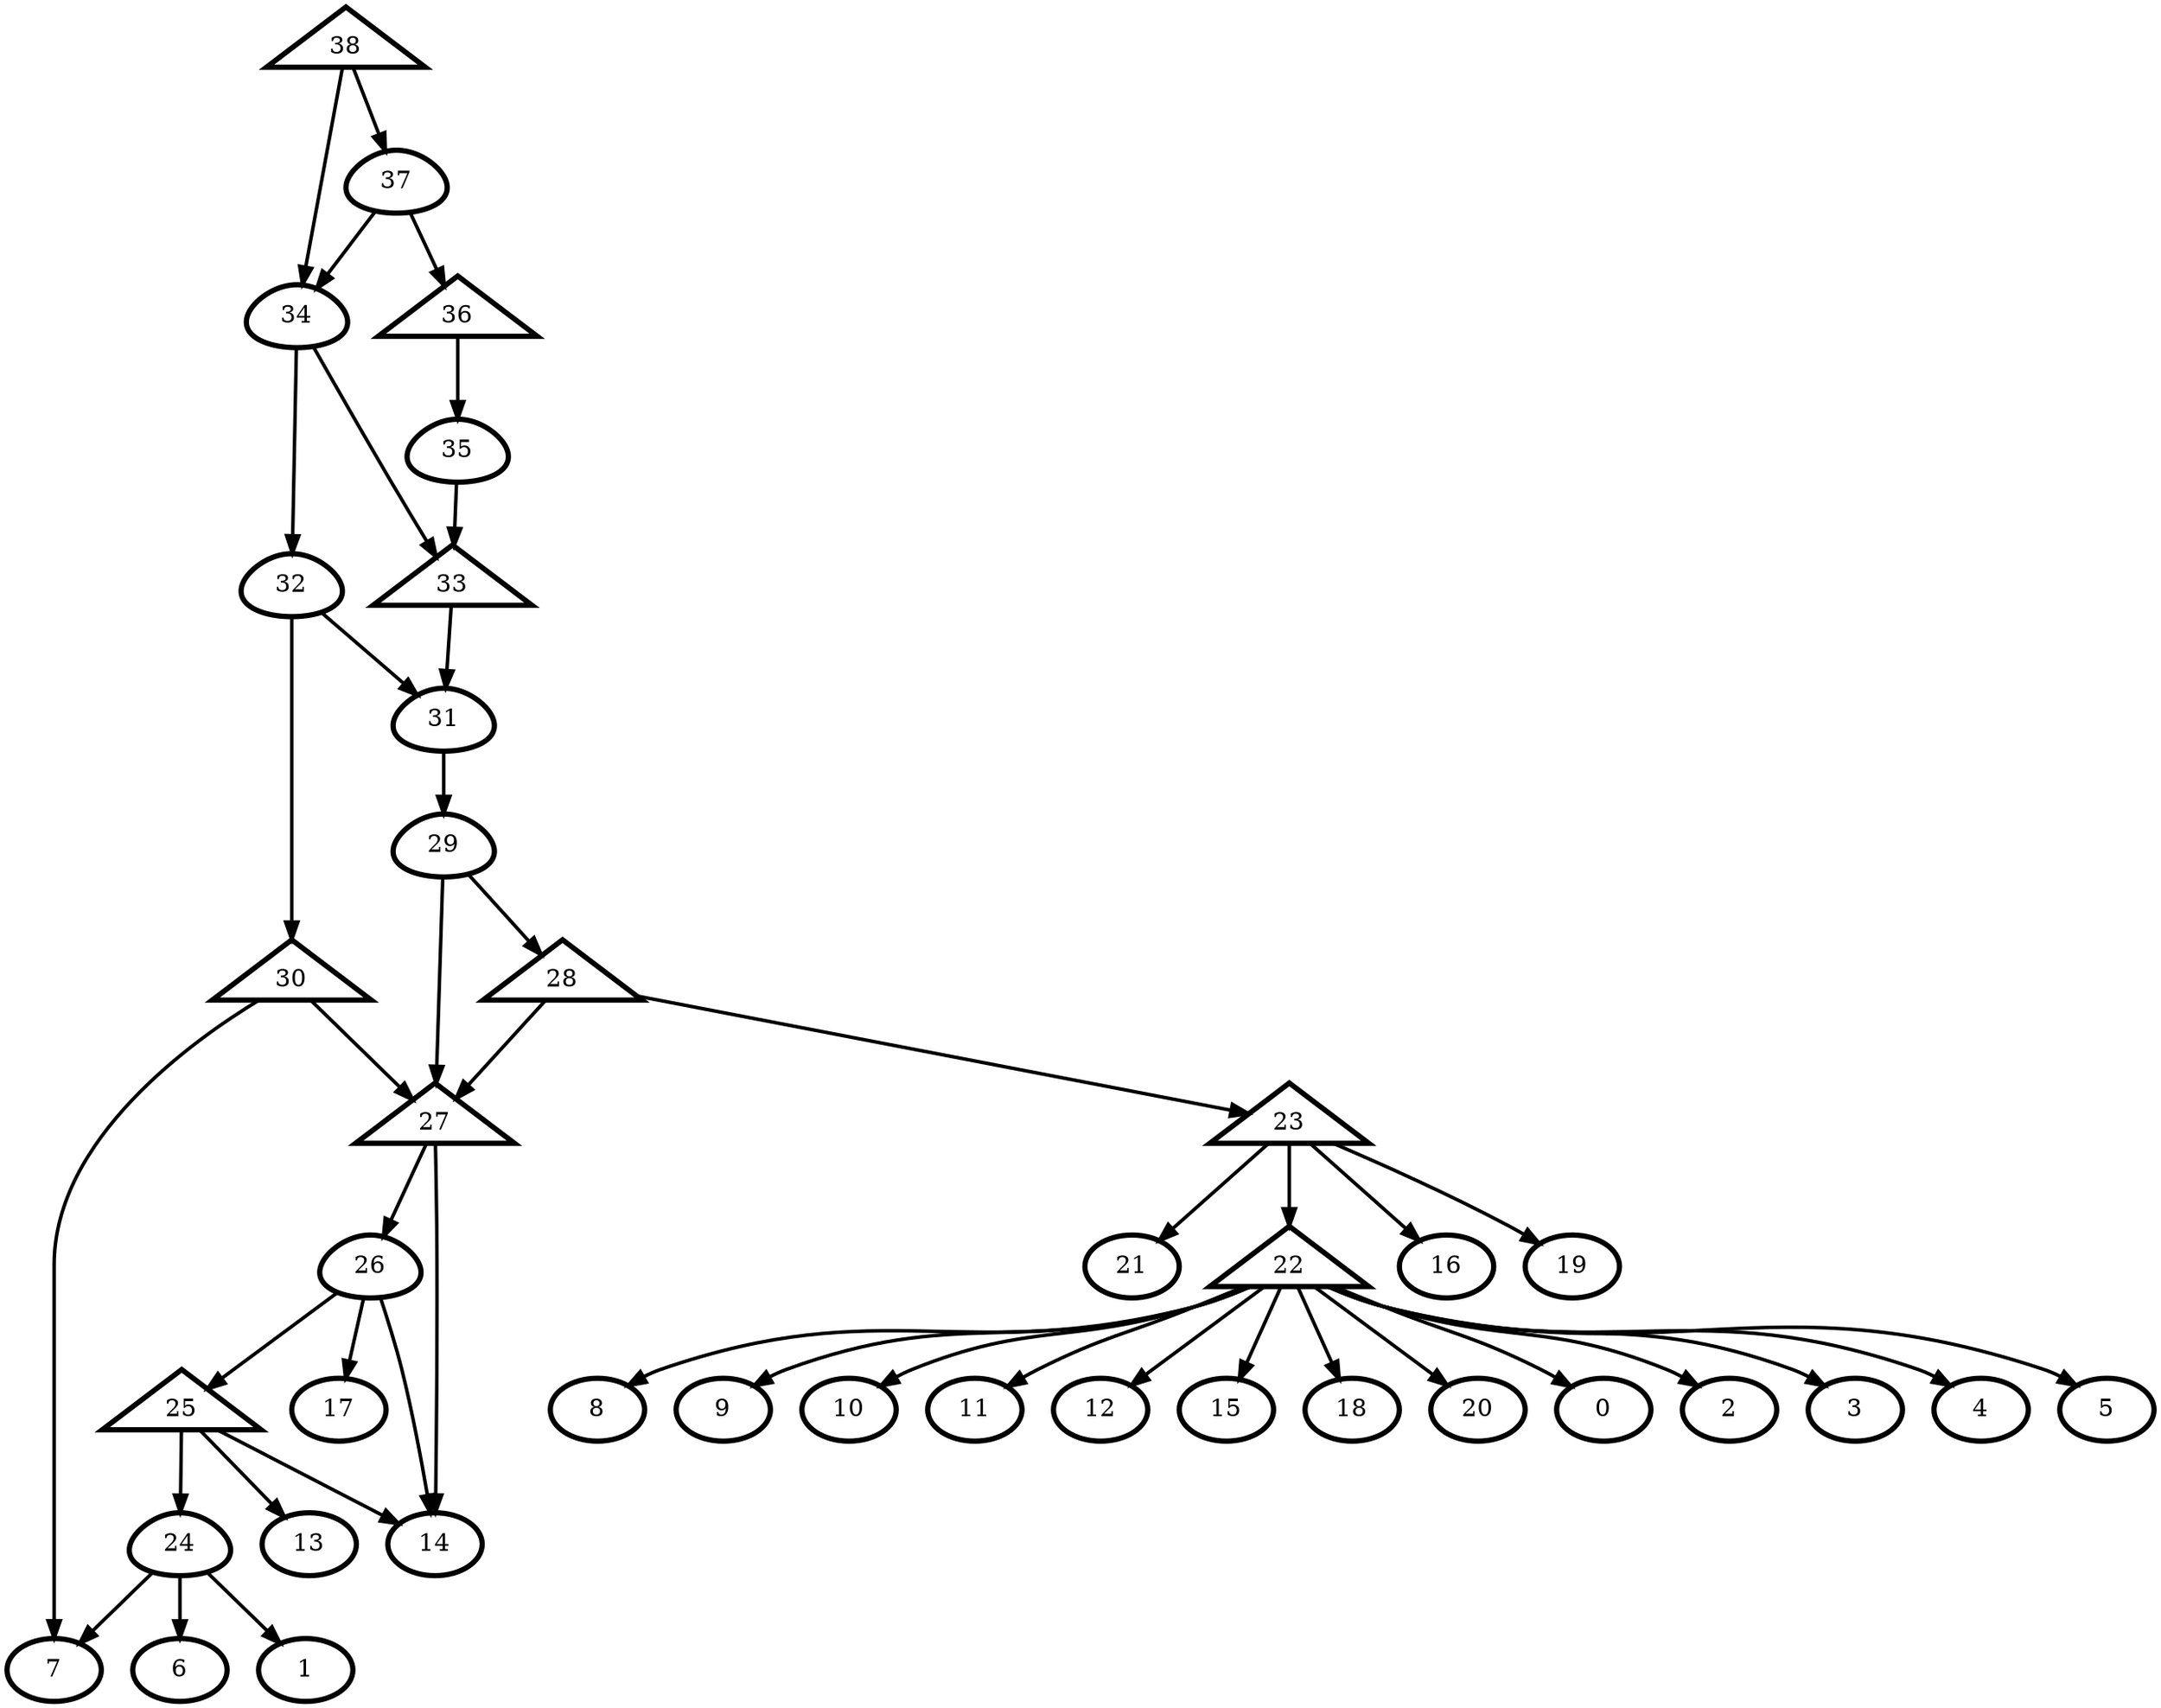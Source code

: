digraph G {
    0 [penwidth=3,label="0"]
    1 [penwidth=3,label="1"]
    2 [penwidth=3,label="2"]
    3 [penwidth=3,label="3"]
    4 [penwidth=3,label="4"]
    5 [penwidth=3,label="5"]
    6 [penwidth=3,label="6"]
    7 [penwidth=3,label="7"]
    8 [penwidth=3,label="8"]
    9 [penwidth=3,label="9"]
    10 [penwidth=3,label="10"]
    11 [penwidth=3,label="11"]
    12 [penwidth=3,label="12"]
    13 [penwidth=3,label="13"]
    14 [penwidth=3,label="14"]
    15 [penwidth=3,label="15"]
    16 [penwidth=3,label="16"]
    17 [penwidth=3,label="17"]
    18 [penwidth=3,label="18"]
    19 [penwidth=3,label="19"]
    20 [penwidth=3,label="20"]
    21 [penwidth=3,label="21"]
    22 [penwidth=3,label="24",shape = "egg"]
    23 [penwidth=3,label="26",shape = "egg"]
    24 [penwidth=3,label="29",shape = "egg"]
    25 [penwidth=3,label="31",shape = "egg"]
    26 [penwidth=3,label="32",shape = "egg"]
    27 [penwidth=3,label="34",shape = "egg"]
    28 [penwidth=3,label="35",shape = "egg"]
    29 [penwidth=3,label="37",shape = "egg"]
    30 [penwidth=3,label="22",shape = "triangle"]
    31 [penwidth=3,label="23",shape = "triangle"]
    32 [penwidth=3,label="25",shape = "triangle"]
    33 [penwidth=3,label="27",shape = "triangle"]
    34 [penwidth=3,label="28",shape = "triangle"]
    35 [penwidth=3,label="30",shape = "triangle"]
    36 [penwidth=3,label="33",shape = "triangle"]
    37 [penwidth=3,label="36",shape = "triangle"]
    38 [penwidth=3,label="38",shape = "triangle"]

    30 -> 9 [penwidth=2]
    30 -> 15 [penwidth=2]
    30 -> 2 [penwidth=2]
    30 -> 10 [penwidth=2]
    30 -> 18 [penwidth=2]
    30 -> 3 [penwidth=2]
    30 -> 12 [penwidth=2]
    30 -> 8 [penwidth=2]
    30 -> 11 [penwidth=2]
    30 -> 5 [penwidth=2]
    30 -> 20 [penwidth=2]
    30 -> 4 [penwidth=2]
    30 -> 0 [penwidth=2]
    31 -> 19 [penwidth=2]
    31 -> 16 [penwidth=2]
    31 -> 21 [penwidth=2]
    31 -> 30 [penwidth=2]
    22 -> 6 [penwidth=2]
    22 -> 7 [penwidth=2]
    22 -> 1 [penwidth=2]
    32 -> 13 [penwidth=2]
    32 -> 14 [penwidth=2]
    32 -> 22 [penwidth=2]
    23 -> 14 [penwidth=2]
    23 -> 32 [penwidth=2]
    23 -> 17 [penwidth=2]
    33 -> 23 [penwidth=2]
    33 -> 14 [penwidth=2]
    34 -> 33 [penwidth=2]
    34 -> 31 [penwidth=2]
    24 -> 33 [penwidth=2]
    24 -> 34 [penwidth=2]
    35 -> 7 [penwidth=2]
    35 -> 33 [penwidth=2]
    25 -> 24 [penwidth=2]
    26 -> 25 [penwidth=2]
    26 -> 35 [penwidth=2]
    36 -> 25 [penwidth=2]
    27 -> 36 [penwidth=2]
    27 -> 26 [penwidth=2]
    28 -> 36 [penwidth=2]
    37 -> 28 [penwidth=2]
    29 -> 27 [penwidth=2]
    29 -> 37 [penwidth=2]
    38 -> 29 [penwidth=2]
    38 -> 27 [penwidth=2]
}